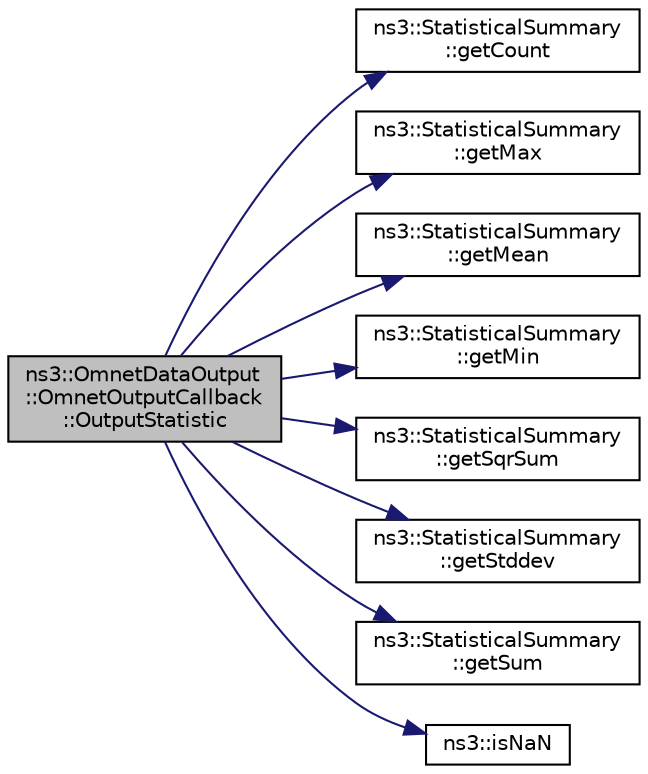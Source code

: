 digraph "ns3::OmnetDataOutput::OmnetOutputCallback::OutputStatistic"
{
 // LATEX_PDF_SIZE
  edge [fontname="Helvetica",fontsize="10",labelfontname="Helvetica",labelfontsize="10"];
  node [fontname="Helvetica",fontsize="10",shape=record];
  rankdir="LR";
  Node1 [label="ns3::OmnetDataOutput\l::OmnetOutputCallback\l::OutputStatistic",height=0.2,width=0.4,color="black", fillcolor="grey75", style="filled", fontcolor="black",tooltip="Generates data statistics."];
  Node1 -> Node2 [color="midnightblue",fontsize="10",style="solid",fontname="Helvetica"];
  Node2 [label="ns3::StatisticalSummary\l::getCount",height=0.2,width=0.4,color="black", fillcolor="white", style="filled",URL="$classns3_1_1_statistical_summary.html#a8eb8595f7ee683a643103a8c7ceb4aaf",tooltip="Returns the number of observations."];
  Node1 -> Node3 [color="midnightblue",fontsize="10",style="solid",fontname="Helvetica"];
  Node3 [label="ns3::StatisticalSummary\l::getMax",height=0.2,width=0.4,color="black", fillcolor="white", style="filled",URL="$classns3_1_1_statistical_summary.html#a2f6f87e1719bce70ead2c7dead06542a",tooltip="Returns the maximum of the values."];
  Node1 -> Node4 [color="midnightblue",fontsize="10",style="solid",fontname="Helvetica"];
  Node4 [label="ns3::StatisticalSummary\l::getMean",height=0.2,width=0.4,color="black", fillcolor="white", style="filled",URL="$classns3_1_1_statistical_summary.html#a38faea03f04063e6d2dba79915d74f85",tooltip="Returns the mean of the (weighted) observations."];
  Node1 -> Node5 [color="midnightblue",fontsize="10",style="solid",fontname="Helvetica"];
  Node5 [label="ns3::StatisticalSummary\l::getMin",height=0.2,width=0.4,color="black", fillcolor="white", style="filled",URL="$classns3_1_1_statistical_summary.html#a901103a16ae2c7967fe6b6156133d454",tooltip="Returns the minimum of the values."];
  Node1 -> Node6 [color="midnightblue",fontsize="10",style="solid",fontname="Helvetica"];
  Node6 [label="ns3::StatisticalSummary\l::getSqrSum",height=0.2,width=0.4,color="black", fillcolor="white", style="filled",URL="$classns3_1_1_statistical_summary.html#aa596f679778e8f664ca176c570ef13ec",tooltip=" "];
  Node1 -> Node7 [color="midnightblue",fontsize="10",style="solid",fontname="Helvetica"];
  Node7 [label="ns3::StatisticalSummary\l::getStddev",height=0.2,width=0.4,color="black", fillcolor="white", style="filled",URL="$classns3_1_1_statistical_summary.html#a5b9acc83876f85a7c35c4943ad43187a",tooltip="Returns the standard deviation of the (weighted) observations."];
  Node1 -> Node8 [color="midnightblue",fontsize="10",style="solid",fontname="Helvetica"];
  Node8 [label="ns3::StatisticalSummary\l::getSum",height=0.2,width=0.4,color="black", fillcolor="white", style="filled",URL="$classns3_1_1_statistical_summary.html#aa0985cd61bb66fe79f81ea47f6dc1ed7",tooltip=" "];
  Node1 -> Node9 [color="midnightblue",fontsize="10",style="solid",fontname="Helvetica"];
  Node9 [label="ns3::isNaN",height=0.2,width=0.4,color="black", fillcolor="white", style="filled",URL="$namespacens3.html#af0d87e9b87c0909d914f4369e0bfaa0b",tooltip="true if x is NaN"];
}
